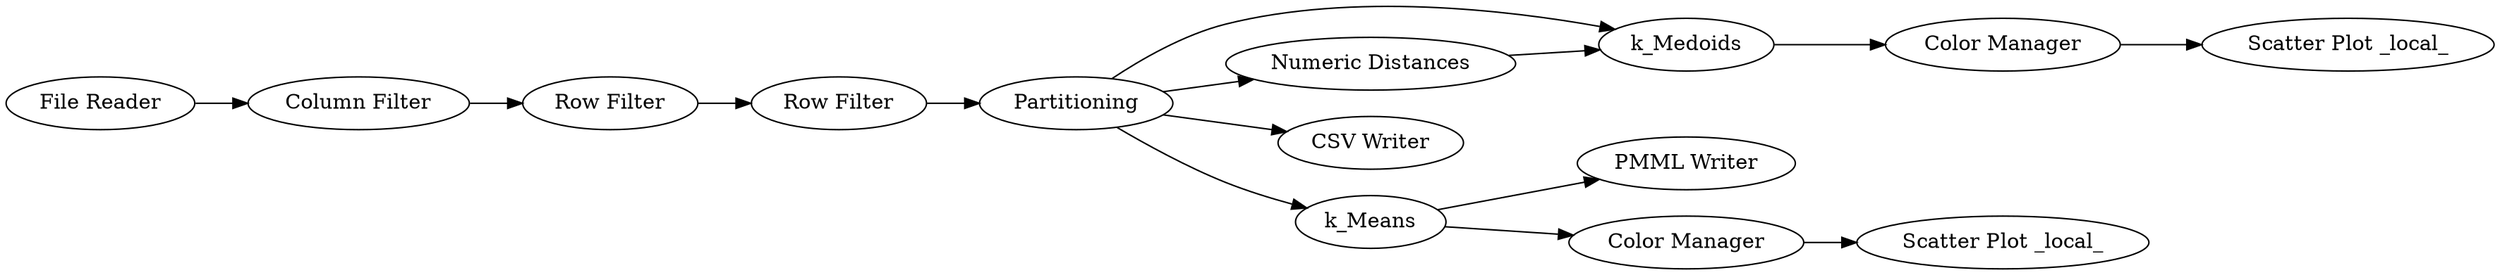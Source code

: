 digraph {
	"-1199146000795912312_9" [label="Color Manager"]
	"-1199146000795912312_11" [label="Row Filter"]
	"-1199146000795912312_4" [label=Partitioning]
	"-1199146000795912312_2" [label="Column Filter"]
	"-1199146000795912312_3" [label="Row Filter"]
	"-1199146000795912312_7" [label=k_Medoids]
	"-1199146000795912312_10" [label="Scatter Plot _local_"]
	"-1199146000795912312_6" [label="Numeric Distances"]
	"-1199146000795912312_12" [label="CSV Writer"]
	"-1199146000795912312_13" [label=k_Means]
	"-1199146000795912312_1" [label="File Reader"]
	"-1199146000795912312_14" [label="PMML Writer"]
	"-1199146000795912312_16" [label="Scatter Plot _local_"]
	"-1199146000795912312_15" [label="Color Manager"]
	"-1199146000795912312_7" -> "-1199146000795912312_9"
	"-1199146000795912312_13" -> "-1199146000795912312_14"
	"-1199146000795912312_13" -> "-1199146000795912312_15"
	"-1199146000795912312_3" -> "-1199146000795912312_11"
	"-1199146000795912312_15" -> "-1199146000795912312_16"
	"-1199146000795912312_4" -> "-1199146000795912312_6"
	"-1199146000795912312_4" -> "-1199146000795912312_12"
	"-1199146000795912312_6" -> "-1199146000795912312_7"
	"-1199146000795912312_2" -> "-1199146000795912312_3"
	"-1199146000795912312_4" -> "-1199146000795912312_7"
	"-1199146000795912312_11" -> "-1199146000795912312_4"
	"-1199146000795912312_4" -> "-1199146000795912312_13"
	"-1199146000795912312_1" -> "-1199146000795912312_2"
	"-1199146000795912312_9" -> "-1199146000795912312_10"
	rankdir=LR
}
